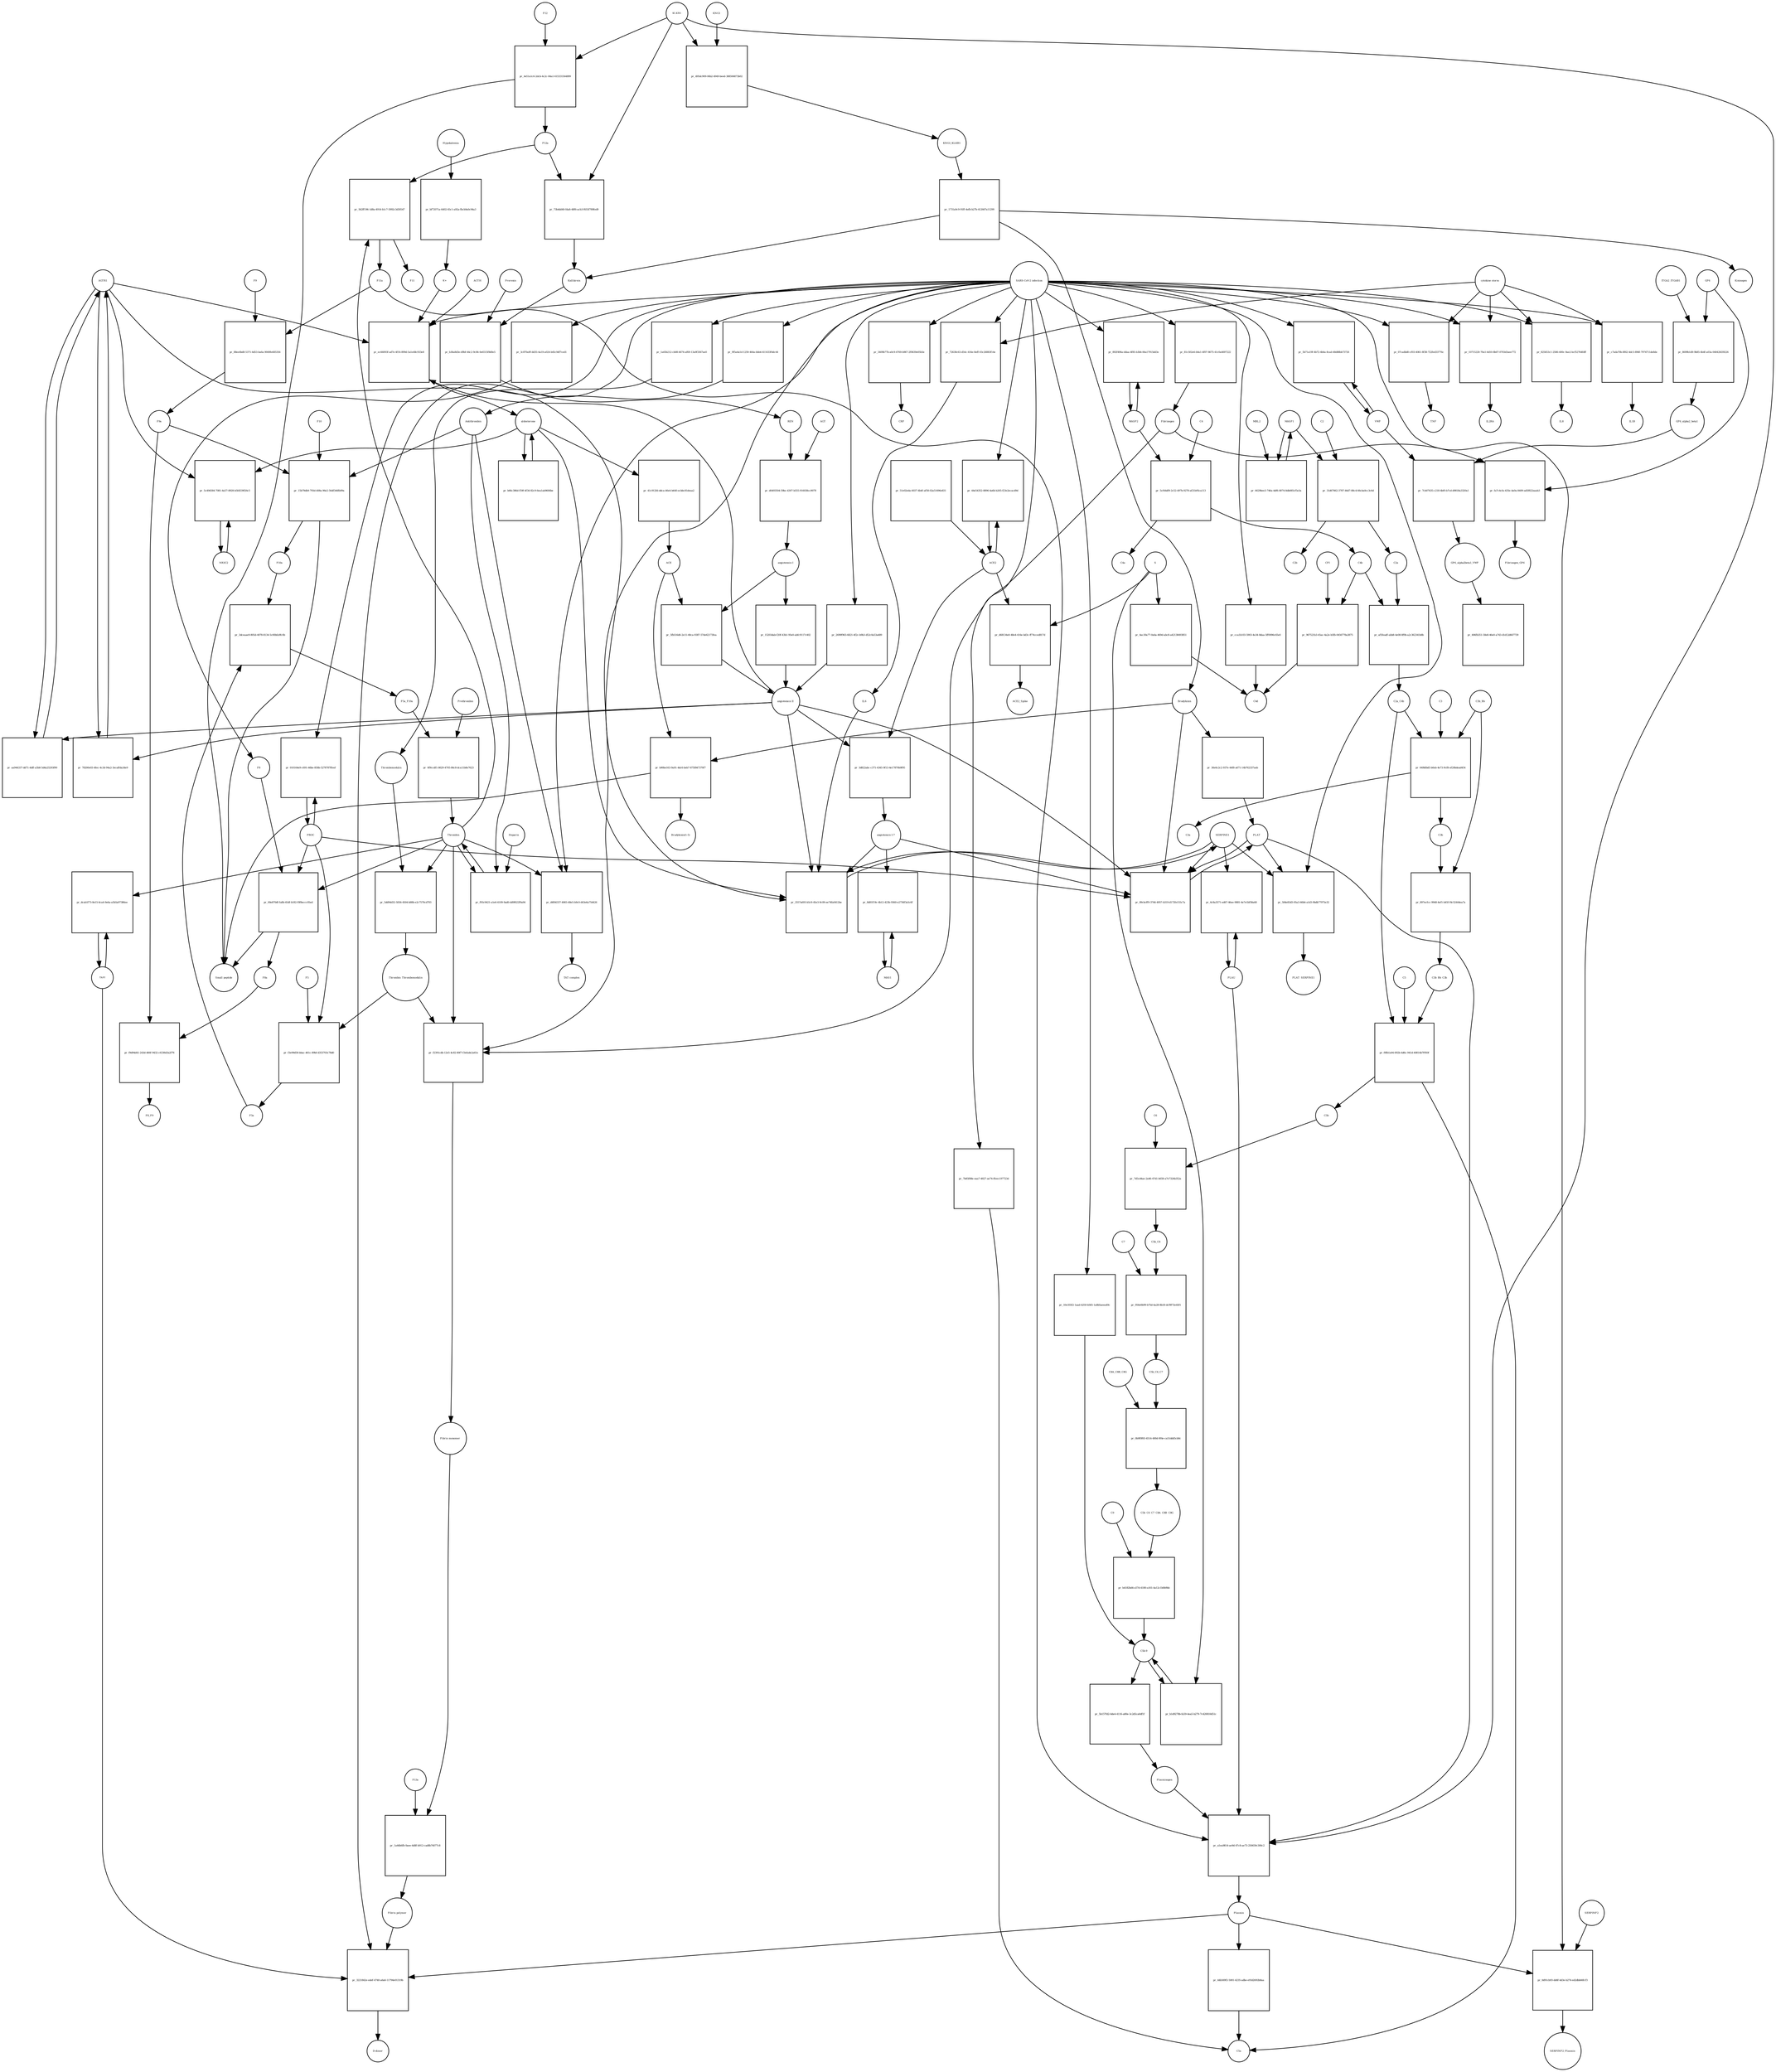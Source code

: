 strict digraph  {
F8 [annotation="urn_miriam_hgnc_3546|urn_miriam_taxonomy_9606", bipartite=0, cls=macromolecule, fontsize=4, label=F8, shape=circle];
"pr_00e870df-fa8b-45df-b182-f0f8eccc05ed" [annotation="", bipartite=1, cls=process, fontsize=4, label="pr_00e870df-fa8b-45df-b182-f0f8eccc05ed", shape=square];
"Small peptide" [annotation=urn_miriam_mesh_D010446, bipartite=0, cls=macromolecule, fontsize=4, label="Small peptide", shape=circle];
F8a [annotation="urn_miriam_hgnc.symbol_F8|urn_miriam_mesh_D015944|urn_miriam_taxonomy_9606", bipartite=0, cls=macromolecule, fontsize=4, label=F8a, shape=circle];
Thrombin [annotation="urn_miriam_hgnc_3535|urn_miriam_taxonomy_9606", bipartite=0, cls=macromolecule, fontsize=4, label=Thrombin, shape=circle];
PROC [annotation="urn_miriam_hgnc_9451|urn_miriam_taxonomy_9606", bipartite=0, cls=macromolecule, fontsize=4, label=PROC, shape=circle];
AGTR1 [annotation=urn_miriam_hgnc_336, bipartite=0, cls=macromolecule, fontsize=4, label=AGTR1, shape=circle];
"pr_aa944337-dd71-4dff-a5b8-5d4a25293f90" [annotation="", bipartite=1, cls=process, fontsize=4, label="pr_aa944337-dd71-4dff-a5b8-5d4a25293f90", shape=square];
"angiotensin II" [annotation="urn_miriam_obo.chebi_CHEBI%3A2718|urn_miriam_taxonomy_9606", bipartite=0, cls="simple chemical", fontsize=4, label="angiotensin II", shape=circle];
NR3C2 [annotation="", bipartite=0, cls=macromolecule, fontsize=4, label=NR3C2, shape=circle];
"pr_5c494584-7081-4a57-8928-b5fd539f26c5" [annotation="", bipartite=1, cls=process, fontsize=4, label="pr_5c494584-7081-4a57-8928-b5fd539f26c5", shape=square];
aldosterone [annotation="urn_miriam_obo.chebi_CHEBI%3A27584", bipartite=0, cls="simple chemical", fontsize=4, label=aldosterone, shape=circle];
"pr_b66c386d-f59f-4f34-82c9-6ea1ab9606be" [annotation="", bipartite=1, cls=process, fontsize=4, label="pr_b66c386d-f59f-4f34-82c9-6ea1ab9606be", shape=square];
SERPINE1 [annotation="", bipartite=0, cls=macromolecule, fontsize=4, label=SERPINE1, shape=circle];
"pr_2557a693-b5c9-45e3-9c09-ee74fa0412be" [annotation="", bipartite=1, cls=process, fontsize=4, label="pr_2557a693-b5c9-45e3-9c09-ee74fa0412be", shape=square];
"angiotensin I-7" [annotation="urn_miriam_obo.chebi_CHEBI%3A55438|urn_miriam_taxonomy_9606", bipartite=0, cls="simple chemical", fontsize=4, label="angiotensin I-7", shape=circle];
IL6 [annotation="urn_miriam_hgnc_6018|urn_miriam_taxonomy_9606", bipartite=0, cls=macromolecule, fontsize=4, label=IL6, shape=circle];
"pr_ec66093f-ad7e-4f16-899d-5a1e48c933e8" [annotation="", bipartite=1, cls=process, fontsize=4, label="pr_ec66093f-ad7e-4f16-899d-5a1e48c933e8", shape=square];
"SARS-CoV-2 infection" [annotation="urn_miriam_taxonomy_2697049|urn_miriam_mesh_D012327", bipartite=0, cls=phenotype, fontsize=4, label="SARS-CoV-2 infection", shape=circle];
"K+" [annotation="urn_miriam_obo.chebi_CHEBI%3A29103", bipartite=0, cls="simple chemical", fontsize=4, label="K+", shape=circle];
ACTH [annotation=urn_miriam_hgnc_9201, bipartite=0, cls="simple chemical", fontsize=4, label=ACTH, shape=circle];
"pr_2699f963-6821-4f2c-b9b3-d52c0a53a489" [annotation="", bipartite=1, cls=process, fontsize=4, label="pr_2699f963-6821-4f2c-b9b3-d52c0a53a489", shape=square];
Bradykinin [annotation="urn_miriam_obo.chebi_CHEBI%3A3165|urn_miriam_taxonomy_9606", bipartite=0, cls=macromolecule, fontsize=4, label=Bradykinin, shape=circle];
"pr_b90be163-9a91-4dc6-beb7-875f847370f7" [annotation="", bipartite=1, cls=process, fontsize=4, label="pr_b90be163-9a91-4dc6-beb7-875f847370f7", shape=square];
"Bradykinin(1-5)" [annotation="urn_miriam_mesh_C079000|urn_miriam_taxonomy_9606", bipartite=0, cls=macromolecule, fontsize=4, label="Bradykinin(1-5)", shape=circle];
ACE [annotation="urn_miriam_hgnc_2707|urn_miriam_taxonomy_9606", bipartite=0, cls=macromolecule, fontsize=4, label=ACE, shape=circle];
"pr_36e6c2c2-937e-44f8-a671-14b762337aeb" [annotation="", bipartite=1, cls=process, fontsize=4, label="pr_36e6c2c2-937e-44f8-a671-14b762337aeb", shape=square];
PLAT [annotation="urn_miriam_hgnc_9051|urn_miriam_taxonomy_9606", bipartite=0, cls=macromolecule, fontsize=4, label=PLAT, shape=circle];
"pr_78200e03-4fec-4c3d-94a2-3ecaffda3de9" [annotation="", bipartite=1, cls=process, fontsize=4, label="pr_78200e03-4fec-4c3d-94a2-3ecaffda3de9", shape=square];
MAS1 [annotation="", bipartite=0, cls=macromolecule, fontsize=4, label=MAS1, shape=circle];
"pr_8d81f19c-6b12-423b-9360-e2736f3a5c6f" [annotation="", bipartite=1, cls=process, fontsize=4, label="pr_8d81f19c-6b12-423b-9360-e2736f3a5c6f", shape=square];
Fibrinogen [annotation="urn_miriam_pubmed_19296670|urn_miriam_obo.go_GO%3A0005577|urn_miriam_hgnc_3661|urn_miriam_hgnc_3662|urn_miriam_hgnc_3694|urn_miriam_taxonomy_9606", bipartite=0, cls=complex, fontsize=4, label=Fibrinogen, shape=circle];
"pr_fa7c4cfa-435e-4a0a-8409-ad5f822aaab3" [annotation="", bipartite=1, cls=process, fontsize=4, label="pr_fa7c4cfa-435e-4a0a-8409-ad5f822aaab3", shape=square];
GP6 [annotation="urn_miriam_hgnc_HGNC%3A14388|urn_miriam_taxonomy_9606", bipartite=0, cls=macromolecule, fontsize=4, label=GP6, shape=circle];
Fibrinogen_GP6 [annotation="urn_miriam_pubmed_19296670|urn_miriam_obo.go_GO%3A0005577|urn_miriam_hgnc_HGNC%3A14388|urn_miriam_taxonomy_9606", bipartite=0, cls=complex, fontsize=4, label=Fibrinogen_GP6, shape=circle];
GP6_alpha2_beta1 [annotation="urn_miriam_pubmed_25051961|urn_miriam_taxonomy_10090|urn_miriam_hgnc_14338|urn_miriam_hgnc_6137|urn_miriam_hgnc_6153", bipartite=0, cls=complex, fontsize=4, label=GP6_alpha2_beta1, shape=circle];
"pr_7cb07435-c218-4bf0-b7cd-d9818a3320a1" [annotation="", bipartite=1, cls=process, fontsize=4, label="pr_7cb07435-c218-4bf0-b7cd-d9818a3320a1", shape=square];
VWF [annotation="urn_miriam_hgnc_12726|urn_miriam_taxonomy_9606", bipartite=0, cls=macromolecule, fontsize=4, label=VWF, shape=circle];
GP6_alpha2beta1_VWF [annotation="urn_miriam_pubmed_25051961|urn_miriam_taxonomy_10090|urn_miriam_hgnc_14338|urn_miriam_hgnc_6137|urn_miriam_hgnc_6153|urn_miriam_hgnc_12726", bipartite=0, cls=complex, fontsize=4, label=GP6_alpha2beta1_VWF, shape=circle];
"pr_8699b1d9-9b85-4b4f-a03a-04042fd39226" [annotation="", bipartite=1, cls=process, fontsize=4, label="pr_8699b1d9-9b85-4b4f-a03a-04042fd39226", shape=square];
ITGA2_ITGAB1 [annotation="urn_miriam_intact_EBI-16428357|urn_miriam_hgnc_6137|urn_miriam_hgnc_6153|urn_miriam_taxonomy_9606", bipartite=0, cls=complex, fontsize=4, label=ITGA2_ITGAB1, shape=circle];
"pr_406fb351-58e8-46e0-a743-d1d12d667739" [annotation="", bipartite=1, cls="omitted process", fontsize=4, label="pr_406fb351-58e8-46e0-a743-d1d12d667739", shape=square];
"Fibrin polymer" [annotation="urn_miriam_mesh_C465961|urn_miriam_taxonomy_9606", bipartite=0, cls=macromolecule, fontsize=4, label="Fibrin polymer", shape=circle];
"pr_3221842e-edef-4740-a6a6-11794e01319b" [annotation="", bipartite=1, cls=process, fontsize=4, label="pr_3221842e-edef-4740-a6a6-11794e01319b", shape=square];
"D-dimer" [annotation="urn_miriam_pubmed_19008457|urn_miriam_mesh_C036309|urn_miriam_taxonomy_9606", bipartite=0, cls=macromolecule, fontsize=4, label="D-dimer", shape=circle];
Plasmin [annotation="urn_miriam_hgnc.symbol_PLG|urn_miriam_mesh_D005341|urn_miriam_brenda_3.4.21.7|urn_miriam_taxonomy_9606", bipartite=0, cls=macromolecule, fontsize=4, label=Plasmin, shape=circle];
TAFI [annotation="urn_miriam_hgnc_1546|urn_miriam_taxonomy_9606", bipartite=0, cls=macromolecule, fontsize=4, label=TAFI, shape=circle];
"Fibrin monomer" [annotation="urn_miriam_mesh_C011468|urn_miriam_taxonomy_9606", bipartite=0, cls=macromolecule, fontsize=4, label="Fibrin monomer", shape=circle];
"pr_1a46b6fb-0aee-4d8f-b912-cad8b74077c8" [annotation="", bipartite=1, cls=process, fontsize=4, label="pr_1a46b6fb-0aee-4d8f-b912-cad8b74077c8", shape=square];
F13a [annotation="urn_miriam_hgnc.symbol_F13|urn_miriam_mesh_D026122|urn_miriam_brenda_2.3.2.13|urn_miriam_taxonomy_9606", bipartite=0, cls=macromolecule, fontsize=4, label=F13a, shape=circle];
"pr_07cadbd0-cf03-4061-8f38-722fed33776c" [annotation="", bipartite=1, cls=process, fontsize=4, label="pr_07cadbd0-cf03-4061-8f38-722fed33776c", shape=square];
TNF [annotation="urn_miriam_hgnc_11892|urn_miriam_taxonomy_9606", bipartite=0, cls=macromolecule, fontsize=4, label=TNF, shape=circle];
"cytokine storm" [annotation="urn_miriam_pubmed_2504360|urn_miriam_taxonomy_9606", bipartite=0, cls=phenotype, fontsize=4, label="cytokine storm", shape=circle];
"pr_44b569f2-5001-4235-adbe-e93d2692b8aa" [annotation="", bipartite=1, cls=process, fontsize=4, label="pr_44b569f2-5001-4235-adbe-e93d2692b8aa", shape=square];
C5a [annotation="urn_miriam_hgnc.symbol_C5|urn_miriam_mesh_D015936|urn_miriam_taxonomy_9606", bipartite=0, cls=macromolecule, fontsize=4, label=C5a, shape=circle];
"pr_5b157fd2-6de4-4116-a80e-3c2d5ca0df1f" [annotation="", bipartite=1, cls=process, fontsize=4, label="pr_5b157fd2-6de4-4116-a80e-3c2d5ca0df1f", shape=square];
Plasminogen [annotation="urn_miriam_hgnc_9071|urn_miriam_taxonomy_9606", bipartite=0, cls=macromolecule, fontsize=4, label=Plasminogen, shape=circle];
"C5b-9" [annotation="urn_miriam_obo.go_GO%3A0005579|urn_miriam_mesh_D015938|urn_miriam_mesh_D050776|urn_miriam_hgnc_1339|urn_miriam_hgnc_1346|urn_miriam_hgnc_1352|urn_miriam_hgnc_1353|urn_miriam_hgnc_1354|urn_miriam_hgnc_1358|urn_miriam_taxonomy_9606", bipartite=0, cls=complex, fontsize=4, label="C5b-9", shape=circle];
C2 [annotation="urn_miriam_hgnc_1248|urn_miriam_taxonomy_9606", bipartite=0, cls=macromolecule, fontsize=4, label=C2, shape=circle];
"pr_31d67662-3787-46d7-88c4-66cba0cc3c6d" [annotation="", bipartite=1, cls=process, fontsize=4, label="pr_31d67662-3787-46d7-88c4-66cba0cc3c6d", shape=square];
C2a [annotation="urn_miriam_hgnc.symbol_C2|urn_miriam_mesh_D050678|urn_miriam_taxonomy_9606", bipartite=0, cls=macromolecule, fontsize=4, label=C2a, shape=circle];
C2b [annotation="urn_miriam_hgnc.symbol_C2|urn_miriam_mesh_D050679|urn_miriam_taxonomy_9606", bipartite=0, cls=macromolecule, fontsize=4, label=C2b, shape=circle];
MASP1 [annotation="urn_miriam_hgnc_6901|urn_miriam_taxonomy_9606", bipartite=0, cls=macromolecule, fontsize=4, label=MASP1, shape=circle];
"pr_10715220-70a1-4d10-8b07-0703d3aee772" [annotation="", bipartite=1, cls=process, fontsize=4, label="pr_10715220-70a1-4d10-8b07-0703d3aee772", shape=square];
IL2RA [annotation="urn_miriam_hgnc_6008|urn_miriam_taxonomy_9606", bipartite=0, cls=macromolecule, fontsize=4, label=IL2RA, shape=circle];
"pr_825653c1-2586-400c-9ae2-bcf52764fdff" [annotation="", bipartite=1, cls=process, fontsize=4, label="pr_825653c1-2586-400c-9ae2-bcf52764fdff", shape=square];
IL8 [annotation="urn_miriam_hgnc_6025|urn_miriam_taxonomy_9606", bipartite=0, cls=macromolecule, fontsize=4, label=IL8, shape=circle];
"pr_7b85f88e-eaa7-4827-ae74-ffeec197723d" [annotation="", bipartite=1, cls=process, fontsize=4, label="pr_7b85f88e-eaa7-4827-ae74-ffeec197723d", shape=square];
"pr_72638c63-d54c-416e-8eff-03c26883f14e" [annotation="", bipartite=1, cls=process, fontsize=4, label="pr_72638c63-d54c-416e-8eff-03c26883f14e", shape=square];
"pr_c7ada70b-8f62-4dc5-896f-7974711de8de" [annotation="", bipartite=1, cls=process, fontsize=4, label="pr_c7ada70b-8f62-4dc5-896f-7974711de8de", shape=square];
IL1B [annotation="urn_miriam_hgnc_5992|urn_miriam_taxonomy_9606", bipartite=0, cls=macromolecule, fontsize=4, label=IL1B, shape=circle];
Prorenin [annotation="urn_miriam_hgnc_9958|urn_miriam_taxonomy_9606", bipartite=0, cls=macromolecule, fontsize=4, label=Prorenin, shape=circle];
"pr_b36a8d3e-d9bf-44c2-9c84-0e6515f8d0e5" [annotation="", bipartite=1, cls=process, fontsize=4, label="pr_b36a8d3e-d9bf-44c2-9c84-0e6515f8d0e5", shape=square];
REN [annotation="urn_miriam_hgnc.symbol_REN|urn_miriam_taxonomy_9606", bipartite=0, cls=macromolecule, fontsize=4, label=REN, shape=circle];
Kallikrein [annotation="urn_miriam_hgnc.symbol_KLKB1|urn_miriam_mesh_D020842|urn_miriam_brenda_3.4.21.34|urn_miriam_taxonomy_9606", bipartite=0, cls=macromolecule, fontsize=4, label=Kallikrein, shape=circle];
KLKB1 [annotation="urn_miriam_hgnc_6371|urn_miriam_taxonomy_9606", bipartite=0, cls=macromolecule, fontsize=4, label=KLKB1, shape=circle];
"pr_73b4dd40-fda8-48f6-acb3-f655f789fed9" [annotation="", bipartite=1, cls=process, fontsize=4, label="pr_73b4dd40-fda8-48f6-acb3-f655f789fed9", shape=square];
F12a [annotation="urn_miriam_hgnc.symbol_F12|urn_miriam_mesh_D015956|urn_miriam_brenda_3.4.21.38|urn_miriam_taxonomy_9606", bipartite=0, cls=macromolecule, fontsize=4, label=F12a, shape=circle];
"pr_1a65b212-cb08-4674-af69-13a9f3367ae0" [annotation="", bipartite=1, cls=process, fontsize=4, label="pr_1a65b212-cb08-4674-af69-13a9f3367ae0", shape=square];
Thrombomodulin [annotation="urn_miriam_hgnc_11784|urn_miriam_taxonomy_9606", bipartite=0, cls=macromolecule, fontsize=4, label=Thrombomodulin, shape=circle];
"pr_0d91cb93-dd6f-4d3e-b274-ed2dbb66fcf3" [annotation="", bipartite=1, cls=process, fontsize=4, label="pr_0d91cb93-dd6f-4d3e-b274-ed2dbb66fcf3", shape=square];
SERPINF2 [annotation="urn_miriam_hgnc_9075|urn_miriam_taxonomy_9606", bipartite=0, cls=macromolecule, fontsize=4, label=SERPINF2, shape=circle];
SERPINF2_Plasmin [annotation="urn_miriam_pubmed_2437112|urn_miriam_biogrid_314240|urn_miriam_hgnc_9075|urn_miriam_mesh_D005341|urn_miriam_taxonomy_9606", bipartite=0, cls=complex, fontsize=4, label=SERPINF2_Plasmin, shape=circle];
"pr_cca1b103-5903-4e34-8daa-5ff0096c65e0" [annotation="", bipartite=1, cls=process, fontsize=4, label="pr_cca1b103-5903-4e34-8daa-5ff0096c65e0", shape=square];
C4d [annotation="urn_miriam_hgnc.symbol_C4b|urn_miriam_mesh_C032261|urn_miriam_taxonomy_9606", bipartite=0, cls=macromolecule, fontsize=4, label=C4d, shape=circle];
"pr_10e355f2-1aad-4250-b565-1a8b5aeea49c" [annotation="", bipartite=1, cls=process, fontsize=4, label="pr_10e355f2-1aad-4250-b565-1a8b5aeea49c", shape=square];
"pr_010164e9-c691-46be-858b-5278787ffeef" [annotation="", bipartite=1, cls=process, fontsize=4, label="pr_010164e9-c691-46be-858b-5278787ffeef", shape=square];
"pr_5b71a19f-4b72-4b6a-8cad-48d88bb73726" [annotation="", bipartite=1, cls=process, fontsize=4, label="pr_5b71a19f-4b72-4b6a-8cad-48d88bb73726", shape=square];
"pr_3409b77b-a0c9-4769-b967-2f0639e05b5e" [annotation="", bipartite=1, cls=process, fontsize=4, label="pr_3409b77b-a0c9-4769-b967-2f0639e05b5e", shape=square];
CRP [annotation="urn_miriam_hgnc_2367|urn_miriam_taxonomy_9606", bipartite=0, cls=macromolecule, fontsize=4, label=CRP, shape=circle];
"pr_b1d9278b-fa59-4ea5-b279-7c420810d51c" [annotation="", bipartite=1, cls=process, fontsize=4, label="pr_b1d9278b-fa59-4ea5-b279-7c420810d51c", shape=square];
S [annotation="urn_miriam_uniprot_P0DTC2|urn_miriam_uniprot_P59594|urn_miriam_taxonomy_2697049", bipartite=0, cls=macromolecule, fontsize=4, label=S, shape=circle];
"pr_4ac30a77-0a6a-469d-abc8-a42138493851" [annotation="", bipartite=1, cls=process, fontsize=4, label="pr_4ac30a77-0a6a-469d-abc8-a42138493851", shape=square];
"pr_3d822abc-c371-4345-9f13-4e17870b9f95" [annotation="", bipartite=1, cls=process, fontsize=4, label="pr_3d822abc-c371-4345-9f13-4e17870b9f95", shape=square];
ACE2 [annotation="urn_miriam_hgnc_13557|urn_miriam_taxonomy_9606", bipartite=0, cls=macromolecule, fontsize=4, label=ACE2, shape=circle];
"pr_51e02eda-6037-4b4f-af58-02a51696e831" [annotation="", bipartite=1, cls=process, fontsize=4, label="pr_51e02eda-6037-4b4f-af58-02a51696e831", shape=square];
"pr_d68134e0-48e4-416e-bd3c-ff74cced817d" [annotation="", bipartite=1, cls=process, fontsize=4, label="pr_d68134e0-48e4-416e-bd3c-ff74cced817d", shape=square];
ACE2_Spike [annotation="urn_miriam_pdb_6CS2|urn_miriam_hgnc_13557|urn_miriam_uniprot_P0DTC2|urn_miriam_taxonomy_9606|urn_miriam_taxonomy_2697049", bipartite=0, cls=complex, fontsize=4, label=ACE2_Spike, shape=circle];
"pr_44e54352-8896-4a6b-b265-f23e2ecacd9d" [annotation="", bipartite=1, cls=process, fontsize=4, label="pr_44e54352-8896-4a6b-b265-f23e2ecacd9d", shape=square];
"pr_9f5a4a1d-1259-464a-bbb4-411633f4dc44" [annotation="", bipartite=1, cls=process, fontsize=4, label="pr_9f5a4a1d-1259-464a-bbb4-411633f4dc44", shape=square];
Antithrombin [annotation="urn_miriam_hgnc_775|urn_miriam_taxonomy_9606", bipartite=0, cls=macromolecule, fontsize=4, label=Antithrombin, shape=circle];
"pr_3c870a9f-dd35-4a19-a024-b45c9df7ced1" [annotation="", bipartite=1, cls=process, fontsize=4, label="pr_3c870a9f-dd35-4a19-a024-b45c9df7ced1", shape=square];
C4b [annotation="urn_miriam_hgnc_1324|urn_miriam_taxonomy_9606", bipartite=0, cls=macromolecule, fontsize=4, label=C4b, shape=circle];
"pr_967521b3-45ac-4a2e-b5fb-0456778a3875" [annotation="", bipartite=1, cls=process, fontsize=4, label="pr_967521b3-45ac-4a2e-b5fb-0456778a3875", shape=square];
CFI [annotation="urn_miriam_hgnc_2771|urn_miriam_taxonomy_9606", bipartite=0, cls=macromolecule, fontsize=4, label=CFI, shape=circle];
C3b [annotation="urn_miriam_hgnc.symbol_C3|urn_miriam_mesh_D003179|urn_miriam_taxonomy_9606", bipartite=0, cls=macromolecule, fontsize=4, label=C3b, shape=circle];
"pr_897ecfcc-9948-4ef1-b45f-f4c52444ea7a" [annotation="", bipartite=1, cls=process, fontsize=4, label="pr_897ecfcc-9948-4ef1-b45f-f4c52444ea7a", shape=square];
C3b_Bb [annotation="urn_miriam_pubmed_12440962|urn_miriam_brenda_3.4.21.47|urn_miriam_mesh_D051561|urn_miriam_mesh_D003179|urn_miriam_hgnc_1037|urn_miriam_taxonomy_9606", bipartite=0, cls=complex, fontsize=4, label=C3b_Bb, shape=circle];
C3b_Bb_C3b [annotation="urn_miriam_pubmed_12440962|urn_miriam_brenda_34.4.21.47|urn_miriam_mesh_D051566|urn_miriam_mesh_D003179|urn_miriam_hgnc_1037|urn_miriam_taxonomy_9606", bipartite=0, cls=complex, fontsize=4, label=C3b_Bb_C3b, shape=circle];
"pr_af5feadf-abb8-4e08-8f9b-a2c362341b8b" [annotation="", bipartite=1, cls=process, fontsize=4, label="pr_af5feadf-abb8-4e08-8f9b-a2c362341b8b", shape=square];
C2a_C4b [annotation="urn_miriam_mesh_D051574|urn_miriam_brenda_3.4.21.43|urn_miriam_mesh_D050678|urn_miriam_hgnc_1324|urn_miriam_taxonomy_9606", bipartite=0, cls=complex, fontsize=4, label=C2a_C4b, shape=circle];
C4 [annotation="urn_miriam_mesh_D00318|urn_miriam_taxonomy_9606", bipartite=0, cls=macromolecule, fontsize=4, label=C4, shape=circle];
"pr_5cf44df9-2c52-497b-9278-af21b95ca113" [annotation="", bipartite=1, cls=process, fontsize=4, label="pr_5cf44df9-2c52-497b-9278-af21b95ca113", shape=square];
C4a [annotation="urn_miriam_hgnc_1323|urn_miriam_taxonomy_9606", bipartite=0, cls=macromolecule, fontsize=4, label=C4a, shape=circle];
MASP2 [annotation="urn_miriam_hgnc_6902|urn_miriam_taxonomy_9606", bipartite=0, cls=macromolecule, fontsize=4, label=MASP2, shape=circle];
"pr_6629bee3-746a-4df6-8074-8db085cf5e3a" [annotation="", bipartite=1, cls=process, fontsize=4, label="pr_6629bee3-746a-4df6-8074-8db085cf5e3a", shape=square];
MBL2 [annotation="urn_miriam_hgnc_6902|urn_miriam_taxonomy_9606", bipartite=0, cls=macromolecule, fontsize=4, label=MBL2, shape=circle];
"pr_892f496a-ddaa-4f85-b3b4-84a17915dd3e" [annotation="", bipartite=1, cls=process, fontsize=4, label="pr_892f496a-ddaa-4f85-b3b4-84a17915dd3e", shape=square];
PLAU [annotation="urn_miriam_hgnc_9052|urn_miriam_taxonomy_9606", bipartite=0, cls=macromolecule, fontsize=4, label=PLAU, shape=circle];
"pr_6c8a3571-ed67-46ee-9881-4e7e1bf58a68" [annotation="", bipartite=1, cls=process, fontsize=4, label="pr_6c8a3571-ed67-46ee-9881-4e7e1bf58a68", shape=square];
C5b_C6_C7_C8A_C8B_C8G [annotation="urn_miriam_pubmed_28630159|urn_miriam_mesh_C042295|urn_miriam_mesh_D050776|urn_miriam_hgnc_1339|urn_miriam_hgnc_1352|urn_miriam_hgnc_1353|urn_miriam_hgnc_1354|urn_miriam_taxonomy_9606", bipartite=0, cls=complex, fontsize=4, label=C5b_C6_C7_C8A_C8B_C8G, shape=circle];
"pr_b4182bd4-a57d-4180-a161-4a12c1b0b9bb" [annotation="", bipartite=1, cls=process, fontsize=4, label="pr_b4182bd4-a57d-4180-a161-4a12c1b0b9bb", shape=square];
C9 [annotation="urn_miriam_hgnc_1358|urn_miriam_taxonomy_9606", bipartite=0, cls=macromolecule, fontsize=4, label=C9, shape=circle];
C5b_C6_C7 [annotation="urn_miriam_pubmed_28630159|urn_miriam_mesh_C037453|urn_miriam_mesh_D050776|urn_miriam_hgnc_1339|urn_miriam_hgnc_1346|urn_miriam_taxonomy_9606", bipartite=0, cls=complex, fontsize=4, label=C5b_C6_C7, shape=circle];
"pr_0b9f0f65-4514-400d-9f4e-ca51ddd5cb8c" [annotation="", bipartite=1, cls=process, fontsize=4, label="pr_0b9f0f65-4514-400d-9f4e-ca51ddd5cb8c", shape=square];
C8A_C8B_C8G [annotation="urn_miriam_mesh_D003185|urn_miriam_hgnc_1353|urn_miriam_hgnc_1352|urn_miriam_hgnc_1354|urn_miriam_taxonomy_9606", bipartite=0, cls=complex, fontsize=4, label=C8A_C8B_C8G, shape=circle];
C5b_C6 [annotation="urn_miriam_mesh_C050974|urn_miriam_mesh_D050776|urn_miriam_hgnc_1339|urn_miriam_taxonomy_9606", bipartite=0, cls=complex, fontsize=4, label=C5b_C6, shape=circle];
"pr_956e0b99-b75d-4a28-8b18-dcf9f72e45f1" [annotation="", bipartite=1, cls=process, fontsize=4, label="pr_956e0b99-b75d-4a28-8b18-dcf9f72e45f1", shape=square];
C7 [annotation="urn_miriam_hgnc_HGNC%3A1346|urn_miriam_taxonomy_9606", bipartite=0, cls=macromolecule, fontsize=4, label=C7, shape=circle];
C5b [annotation="urn_miriam_hgnc.symbol_C5|urn_miriam_mesh_D050776|urn_miriam_taxonomy_9606", bipartite=0, cls=macromolecule, fontsize=4, label=C5b, shape=circle];
"pr_7d5cd4ae-2a46-47d1-b658-a7e7324b352a" [annotation="", bipartite=1, cls=process, fontsize=4, label="pr_7d5cd4ae-2a46-47d1-b658-a7e7324b352a", shape=square];
C6 [annotation="urn_miriam_hgnc_1339|urn_miriam_taxonomy_9606", bipartite=0, cls=macromolecule, fontsize=4, label=C6, shape=circle];
C5 [annotation="urn_miriam_hgnc_1331|urn_miriam_taxonomy_9606", bipartite=0, cls=macromolecule, fontsize=4, label=C5, shape=circle];
"pr_f8fb1a04-692b-4d6c-941d-40814b7f950f" [annotation="", bipartite=1, cls=process, fontsize=4, label="pr_f8fb1a04-692b-4d6c-941d-40814b7f950f", shape=square];
C3 [annotation="urn_miriam_hgnc_1318|urn_miriam_taxonomy_9606", bipartite=0, cls=macromolecule, fontsize=4, label=C3, shape=circle];
"pr_649bfbd5-b6eb-4e73-9cf8-ef20bdead454" [annotation="", bipartite=1, cls=process, fontsize=4, label="pr_649bfbd5-b6eb-4e73-9cf8-ef20bdead454", shape=square];
C3a [annotation="urn_miriam_hgnc.symbol_C3|urn_miriam_mesh_D015926|urn_miriam_taxonomy_9606", bipartite=0, cls=macromolecule, fontsize=4, label=C3a, shape=circle];
"pr_5dd94d32-5836-4504-b88b-e2c7570cd793" [annotation="", bipartite=1, cls=process, fontsize=4, label="pr_5dd94d32-5836-4504-b88b-e2c7570cd793", shape=square];
Thrombin_Thrombomodulin [annotation="urn_miriam_pubmed_6282863|urn_miriam_taxonomy_9986|urn_miriam_biogrid_283352|urn_miriam_mesh_D013917|urn_miriam_hgnc_11784", bipartite=0, cls=complex, fontsize=4, label=Thrombin_Thrombomodulin, shape=circle];
"pr_f2391cdb-12e5-4c82-80f7-f3efade2a61e" [annotation="", bipartite=1, cls=process, fontsize=4, label="pr_f2391cdb-12e5-4c82-80f7-f3efade2a61e", shape=square];
KNG1_KLKB1 [annotation="urn_miriam_pubmed_17598838|urn_miriam_intact_EBI-10087151|urn_miriam_hgnc_6371|urn_miriam_hgnc_6383|urn_miriam_taxonomy_9606", bipartite=0, cls=complex, fontsize=4, label=KNG1_KLKB1, shape=circle];
"pr_1731a9c9-91ff-4efb-b27b-412667a11299" [annotation="", bipartite=1, cls=process, fontsize=4, label="pr_1731a9c9-91ff-4efb-b27b-412667a11299", shape=square];
Kininogen [annotation="urn_miriam_hgnc.symbol_KNG1|urn_miriam_mesh_D019679|urn_miriam_taxonomy_9606", bipartite=0, cls=macromolecule, fontsize=4, label=Kininogen, shape=circle];
"pr_81c502e6-b0a1-4f07-8675-41c0a4697222" [annotation="", bipartite=1, cls=process, fontsize=4, label="pr_81c502e6-b0a1-4f07-8675-41c0a4697222", shape=square];
"angiotensin I" [annotation="urn_miriam_obo.chebi_CHEBI%3A2718|urn_miriam_taxonomy_9606", bipartite=0, cls="simple chemical", fontsize=4, label="angiotensin I", shape=circle];
"pr_15203dab-f20f-43b1-95e0-abfc9117c402" [annotation="", bipartite=1, cls=process, fontsize=4, label="pr_15203dab-f20f-43b1-95e0-abfc9117c402", shape=square];
"pr_584e83d3-05a3-46b4-a1d3-9bdb77975e32" [annotation="", bipartite=1, cls=process, fontsize=4, label="pr_584e83d3-05a3-46b4-a1d3-9bdb77975e32", shape=square];
PLAT_SERPINE1 [annotation="urn_miriam_pubmed_22449964|urn_miriam_intact_EBI-7800882|urn_miriam_hgnc_9051|urn_miriam_hgnc_8593|urn_miriam_taxonomy_9606", bipartite=0, cls=complex, fontsize=4, label=PLAT_SERPINE1, shape=circle];
"pr_dcab1f73-8e15-4ca4-9e6a-a5b5a97386ee" [annotation="", bipartite=1, cls=process, fontsize=4, label="pr_dcab1f73-8e15-4ca4-9e6a-a5b5a97386ee", shape=square];
"pr_89cbcff9-3746-4957-b319-d172fe155c7a" [annotation="", bipartite=1, cls=process, fontsize=4, label="pr_89cbcff9-3746-4957-b319-d172fe155c7a", shape=square];
"pr_d4f64337-4065-48e5-b9c0-d43e6a754426" [annotation="", bipartite=1, cls=process, fontsize=4, label="pr_d4f64337-4065-48e5-b9c0-d43e6a754426", shape=square];
"TAT complex" [annotation="urn_miriam_pubmed_22930518|urn_miriam_mesh_C046193|urn_miriam_mesh_D013917|urn_miriam_hgnc_775|urn_miriam_taxonomy_9606", bipartite=0, cls=complex, fontsize=4, label="TAT complex", shape=circle];
"pr_a1ea9814-ae9d-47c8-ae73-250659c300c2" [annotation="", bipartite=1, cls=process, fontsize=4, label="pr_a1ea9814-ae9d-47c8-ae73-250659c300c2", shape=square];
F11a [annotation="urn_miriam_hgnc.symbol_F11|urn_miriam_mesh_D015945|urn_miriam_brenda_3.4.21.27|urn_miriam_taxonomy_9606", bipartite=0, cls=macromolecule, fontsize=4, label=F11a, shape=circle];
"pr_f93c9421-a1e6-4109-9ad0-dd9f622f9a94" [annotation="", bipartite=1, cls=process, fontsize=4, label="pr_f93c9421-a1e6-4109-9ad0-dd9f622f9a94", shape=square];
Heparin [annotation="urn_miriam_pubmed_708377|urn_miriam_obo.chebi_CHEBI%3A28304|urn_miriam_taxonomy_9606", bipartite=0, cls="simple chemical", fontsize=4, label=Heparin, shape=circle];
Prothrombin [annotation="urn_miriam_hgnc_3535|urn_miriam_taxonomy_9606", bipartite=0, cls=macromolecule, fontsize=4, label=Prothrombin, shape=circle];
"pr_0f9ccdf1-8629-4705-86c8-dca11b8e7623" [annotation="", bipartite=1, cls=process, fontsize=4, label="pr_0f9ccdf1-8629-4705-86c8-dca11b8e7623", shape=square];
F5a_F10a [annotation="urn_miriam_pubmed_2303476|urn_miriam_mesh_C022475|urn_miriam_mesh_D15943|urn_miriam_mesh_D015951|urn_miriam_taxonomy_9606", bipartite=0, cls=complex, fontsize=4, label=F5a_F10a, shape=circle];
F10a [annotation="urn_miriam_hgnc.symbol_F10|urn_miriam_mesh_D015951|urn_miriam_brenda_3.4.21.6|urn_miriam_taxonomy_9606", bipartite=0, cls=macromolecule, fontsize=4, label=F10a, shape=circle];
"pr_3dceaae9-805d-4078-8134-5c00bfa9fc0b" [annotation="", bipartite=1, cls=process, fontsize=4, label="pr_3dceaae9-805d-4078-8134-5c00bfa9fc0b", shape=square];
F5a [annotation="urn_miriam_hgnc.symbol_F5|urn_miriam_mesh_D015943|urn_miriam_taxonomy_9606", bipartite=0, cls=macromolecule, fontsize=4, label=F5a, shape=circle];
F5 [annotation="urn_miriam_hgnc_3541|urn_miriam_taxonomy_9606", bipartite=0, cls=macromolecule, fontsize=4, label=F5, shape=circle];
"pr_f3e99d58-bbac-461c-89bf-d353703c78d0" [annotation="", bipartite=1, cls=process, fontsize=4, label="pr_f3e99d58-bbac-461c-89bf-d353703c78d0", shape=square];
F9a [annotation="urn_miriam_hgnc.symbol_F9|urn_miriam_mesh_D015949|urn_miriam_taxonomy_9606", bipartite=0, cls=macromolecule, fontsize=4, label=F9a, shape=circle];
"pr_f9d94d41-243d-466f-9432-c6336d3a2f76" [annotation="", bipartite=1, cls=process, fontsize=4, label="pr_f9d94d41-243d-466f-9432-c6336d3a2f76", shape=square];
F8_F9 [annotation="urn_miriam_pubmed_22471307|urn_miriam_hgnc_3546|urn_miriam_hgnc_35531|urn_miriam_intact_EBI-11621595|urn_miriam_taxonomy_9606", bipartite=0, cls=complex, fontsize=4, label=F8_F9, shape=circle];
F9 [annotation="urn_miriam_hgnc_35531|urn_miriam_taxonomy_9606", bipartite=0, cls=macromolecule, fontsize=4, label=F9, shape=circle];
"pr_88ee4bd8-5371-4d53-ba6a-9049fe685356" [annotation="", bipartite=1, cls=process, fontsize=4, label="pr_88ee4bd8-5371-4d53-ba6a-9049fe685356", shape=square];
"pr_495dc909-06b2-4949-beed-388506873b02" [annotation="", bipartite=1, cls=process, fontsize=4, label="pr_495dc909-06b2-4949-beed-388506873b02", shape=square];
KNG1 [annotation="urn_miriam_hgnc.symbol_6383|urn_miriam_taxonomy_9606", bipartite=0, cls=macromolecule, fontsize=4, label=KNG1, shape=circle];
"pr_562ff196-1d8a-4914-b1c7-5992c3d30547" [annotation="", bipartite=1, cls=process, fontsize=4, label="pr_562ff196-1d8a-4914-b1c7-5992c3d30547", shape=square];
F11 [annotation="urn_miriam_hgnc_3529|urn_miriam_taxonomy_9606", bipartite=0, cls=macromolecule, fontsize=4, label=F11, shape=circle];
F12 [annotation="urn_miriam_hgnc_3530|urn_miriam_taxonomy_9606", bipartite=0, cls=macromolecule, fontsize=4, label=F12, shape=circle];
"pr_4e51a1c6-2dcb-4c2c-84a1-615331564899" [annotation="", bipartite=1, cls=process, fontsize=4, label="pr_4e51a1c6-2dcb-4c2c-84a1-615331564899", shape=square];
"pr_5fb516d6-2e11-40ca-9387-57de62173fea" [annotation="", bipartite=1, cls=process, fontsize=4, label="pr_5fb516d6-2e11-40ca-9387-57de62173fea", shape=square];
F10 [annotation="urn_miriam_hgnc_3528|urn_miriam_taxonomy_9606", bipartite=0, cls=macromolecule, fontsize=4, label=F10, shape=circle];
"pr_15b79db9-793d-408a-96e2-56df346fb09a" [annotation="", bipartite=1, cls=process, fontsize=4, label="pr_15b79db9-793d-408a-96e2-56df346fb09a", shape=square];
AGT [annotation="urn_miriam_hgnc_333|urn_miriam_taxonomy_9606", bipartite=0, cls=macromolecule, fontsize=4, label=AGT, shape=circle];
"pr_d0493504-59bc-4307-b555-916038cc9078" [annotation="", bipartite=1, cls=process, fontsize=4, label="pr_d0493504-59bc-4307-b555-916038cc9078", shape=square];
"pr_41c912fd-ddca-46e4-b640-ecbbc81deaa2" [annotation="", bipartite=1, cls=process, fontsize=4, label="pr_41c912fd-ddca-46e4-b640-ecbbc81deaa2", shape=square];
"pr_bf72071a-6402-45c1-a92a-fbcb9a0c94a3" [annotation="", bipartite=1, cls=process, fontsize=4, label="pr_bf72071a-6402-45c1-a92a-fbcb9a0c94a3", shape=square];
Hypokalemia [annotation="urn_miriam_mesh_D007008|urn_miriam_taxonomy_9606", bipartite=0, cls=phenotype, fontsize=4, label=Hypokalemia, shape=circle];
F8 -> "pr_00e870df-fa8b-45df-b182-f0f8eccc05ed"  [annotation="", interaction_type=consumption];
"pr_00e870df-fa8b-45df-b182-f0f8eccc05ed" -> "Small peptide"  [annotation="", interaction_type=production];
"pr_00e870df-fa8b-45df-b182-f0f8eccc05ed" -> F8a  [annotation="", interaction_type=production];
F8a -> "pr_f9d94d41-243d-466f-9432-c6336d3a2f76"  [annotation="", interaction_type=consumption];
Thrombin -> "pr_00e870df-fa8b-45df-b182-f0f8eccc05ed"  [annotation="urn_miriam_pubmed_15746105|urn_miriam_taxonomy_9606", interaction_type=catalysis];
Thrombin -> "pr_5dd94d32-5836-4504-b88b-e2c7570cd793"  [annotation="", interaction_type=consumption];
Thrombin -> "pr_f2391cdb-12e5-4c82-80f7-f3efade2a61e"  [annotation="urn_miriam_pubmed_6282863|urn_miriam_pubmed_28228446|urn_miriam_pubmed_2117226|urn_miriam_taxonomy_9606", interaction_type=catalysis];
Thrombin -> "pr_dcab1f73-8e15-4ca4-9e6a-a5b5a97386ee"  [annotation="urn_miriam_pubmed_23809134|urn_miriam_taxonomy_9823", interaction_type=catalysis];
Thrombin -> "pr_d4f64337-4065-48e5-b9c0-d43e6a754426"  [annotation="", interaction_type=consumption];
Thrombin -> "pr_f93c9421-a1e6-4109-9ad0-dd9f622f9a94"  [annotation="", interaction_type=consumption];
Thrombin -> "pr_562ff196-1d8a-4914-b1c7-5992c3d30547"  [annotation="urn_miriam_pubmed_21304106|urn_miriam_pubmed_8631976|urn_miriam_taxonomy_9606", interaction_type=catalysis];
PROC -> "pr_00e870df-fa8b-45df-b182-f0f8eccc05ed"  [annotation="urn_miriam_pubmed_15746105|urn_miriam_taxonomy_9606", interaction_type=inhibition];
PROC -> "pr_010164e9-c691-46be-858b-5278787ffeef"  [annotation="", interaction_type=consumption];
PROC -> "pr_89cbcff9-3746-4957-b319-d172fe155c7a"  [annotation="urn_miriam_pubmed_10373228|urn_miriam_pubmed_3124286|urn_miriam_taxonomy_9606|urn_miriam_pubmed_12091055|urn_miriam_pubmed_3096399", interaction_type=inhibition];
PROC -> "pr_f3e99d58-bbac-461c-89bf-d353703c78d0"  [annotation="urn_miriam_pubmed_6282863|urn_miriam_pubmed_6572921|urn_miriam_pubmed_2322551|urn_miriam_taxonomy_9606", interaction_type=inhibition];
AGTR1 -> "pr_aa944337-dd71-4dff-a5b8-5d4a25293f90"  [annotation="", interaction_type=consumption];
AGTR1 -> "pr_5c494584-7081-4a57-8928-b5fd539f26c5"  [annotation="urn_miriam_pubmed_21349712|urn_miriam_taxonomy_10116|urn_miriam_pubmed_7045029|urn_miriam_taxonomy_10090", interaction_type=catalysis];
AGTR1 -> "pr_2557a693-b5c9-45e3-9c09-ee74fa0412be"  [annotation="urn_miriam_pubmed_2091055|urn_miriam_taxonomy_9606|urn_miriam_pubmed_8034668|urn_miriam_pubmed_20591974|urn_miriam_pubmed_11983698", interaction_type=catalysis];
AGTR1 -> "pr_ec66093f-ad7e-4f16-899d-5a1e48c933e8"  [annotation="urn_miriam_pubmed_8404594|urn_miriam_taxonomy_9606|urn_miriam_pubmed_173529|urn_miriam_taxonomy_9615|urn_miriam_pubmed_32565254", interaction_type=catalysis];
AGTR1 -> "pr_78200e03-4fec-4c3d-94a2-3ecaffda3de9"  [annotation="", interaction_type=consumption];
"pr_aa944337-dd71-4dff-a5b8-5d4a25293f90" -> AGTR1  [annotation="", interaction_type=production];
"angiotensin II" -> "pr_aa944337-dd71-4dff-a5b8-5d4a25293f90"  [annotation="", interaction_type=stimulation];
"angiotensin II" -> "pr_2557a693-b5c9-45e3-9c09-ee74fa0412be"  [annotation="urn_miriam_pubmed_2091055|urn_miriam_taxonomy_9606|urn_miriam_pubmed_8034668|urn_miriam_pubmed_20591974|urn_miriam_pubmed_11983698", interaction_type=catalysis];
"angiotensin II" -> "pr_ec66093f-ad7e-4f16-899d-5a1e48c933e8"  [annotation="urn_miriam_pubmed_8404594|urn_miriam_taxonomy_9606|urn_miriam_pubmed_173529|urn_miriam_taxonomy_9615|urn_miriam_pubmed_32565254", interaction_type=catalysis];
"angiotensin II" -> "pr_78200e03-4fec-4c3d-94a2-3ecaffda3de9"  [annotation="urn_miriam_pubmed_8158359|urn_miriam_taxonomy_9606", interaction_type=stimulation];
"angiotensin II" -> "pr_3d822abc-c371-4345-9f13-4e17870b9f95"  [annotation="", interaction_type=consumption];
"angiotensin II" -> "pr_89cbcff9-3746-4957-b319-d172fe155c7a"  [annotation="urn_miriam_pubmed_10373228|urn_miriam_pubmed_3124286|urn_miriam_taxonomy_9606|urn_miriam_pubmed_12091055|urn_miriam_pubmed_3096399", interaction_type=catalysis];
NR3C2 -> "pr_5c494584-7081-4a57-8928-b5fd539f26c5"  [annotation="", interaction_type=consumption];
"pr_5c494584-7081-4a57-8928-b5fd539f26c5" -> NR3C2  [annotation="", interaction_type=production];
aldosterone -> "pr_5c494584-7081-4a57-8928-b5fd539f26c5"  [annotation="urn_miriam_pubmed_21349712|urn_miriam_taxonomy_10116|urn_miriam_pubmed_7045029|urn_miriam_taxonomy_10090", interaction_type=stimulation];
aldosterone -> "pr_b66c386d-f59f-4f34-82c9-6ea1ab9606be"  [annotation="", interaction_type=consumption];
aldosterone -> "pr_2557a693-b5c9-45e3-9c09-ee74fa0412be"  [annotation="urn_miriam_pubmed_2091055|urn_miriam_taxonomy_9606|urn_miriam_pubmed_8034668|urn_miriam_pubmed_20591974|urn_miriam_pubmed_11983698", interaction_type=catalysis];
aldosterone -> "pr_41c912fd-ddca-46e4-b640-ecbbc81deaa2"  [annotation="urn_miriam_pubmed_5932931|urn_miriam_taxonomy_10116", interaction_type=catalysis];
"pr_b66c386d-f59f-4f34-82c9-6ea1ab9606be" -> aldosterone  [annotation="", interaction_type=production];
SERPINE1 -> "pr_2557a693-b5c9-45e3-9c09-ee74fa0412be"  [annotation="", interaction_type=consumption];
SERPINE1 -> "pr_6c8a3571-ed67-46ee-9881-4e7e1bf58a68"  [annotation="urn_miriam_pubmed_21199867|urn_miriam_taxonomy_9606", interaction_type=inhibition];
SERPINE1 -> "pr_584e83d3-05a3-46b4-a1d3-9bdb77975e32"  [annotation="", interaction_type=consumption];
SERPINE1 -> "pr_89cbcff9-3746-4957-b319-d172fe155c7a"  [annotation="urn_miriam_pubmed_10373228|urn_miriam_pubmed_3124286|urn_miriam_taxonomy_9606|urn_miriam_pubmed_12091055|urn_miriam_pubmed_3096399", interaction_type=inhibition];
"pr_2557a693-b5c9-45e3-9c09-ee74fa0412be" -> SERPINE1  [annotation="", interaction_type=production];
"angiotensin I-7" -> "pr_2557a693-b5c9-45e3-9c09-ee74fa0412be"  [annotation="urn_miriam_pubmed_2091055|urn_miriam_taxonomy_9606|urn_miriam_pubmed_8034668|urn_miriam_pubmed_20591974|urn_miriam_pubmed_11983698", interaction_type=inhibition];
"angiotensin I-7" -> "pr_8d81f19c-6b12-423b-9360-e2736f3a5c6f"  [annotation="urn_miriam_pubmed_18026570|urn_miriam_taxonomy_10090", interaction_type=stimulation];
"angiotensin I-7" -> "pr_89cbcff9-3746-4957-b319-d172fe155c7a"  [annotation="urn_miriam_pubmed_10373228|urn_miriam_pubmed_3124286|urn_miriam_taxonomy_9606|urn_miriam_pubmed_12091055|urn_miriam_pubmed_3096399", interaction_type=inhibition];
IL6 -> "pr_2557a693-b5c9-45e3-9c09-ee74fa0412be"  [annotation="urn_miriam_pubmed_2091055|urn_miriam_taxonomy_9606|urn_miriam_pubmed_8034668|urn_miriam_pubmed_20591974|urn_miriam_pubmed_11983698", interaction_type=catalysis];
"pr_ec66093f-ad7e-4f16-899d-5a1e48c933e8" -> aldosterone  [annotation="", interaction_type=production];
"SARS-CoV-2 infection" -> "pr_ec66093f-ad7e-4f16-899d-5a1e48c933e8"  [annotation="urn_miriam_pubmed_8404594|urn_miriam_taxonomy_9606|urn_miriam_pubmed_173529|urn_miriam_taxonomy_9615|urn_miriam_pubmed_32565254", interaction_type="necessary stimulation"];
"SARS-CoV-2 infection" -> "pr_2699f963-6821-4f2c-b9b3-d52c0a53a489"  [annotation="urn_miriam_pubmed_32048163|urn_miriam_taxonomy_9606", interaction_type=catalysis];
"SARS-CoV-2 infection" -> "pr_3221842e-edef-4740-a6a6-11794e01319b"  [annotation="urn_miriam_pubmed_29096812|urn_miriam_pubmed_10574983|urn_miriam_pubmed_32172226|urn_miriam_taxonomy_9606", interaction_type="necessary stimulation"];
"SARS-CoV-2 infection" -> "pr_07cadbd0-cf03-4061-8f38-722fed33776c"  [annotation="urn_miriam_pubmed_32504360|urn_miriam_taxonomy_9606", interaction_type=stimulation];
"SARS-CoV-2 infection" -> "pr_10715220-70a1-4d10-8b07-0703d3aee772"  [annotation="urn_miriam_pubmed_32286245|urn_miriam_taxonomy_9606", interaction_type=stimulation];
"SARS-CoV-2 infection" -> "pr_825653c1-2586-400c-9ae2-bcf52764fdff"  [annotation="urn_miriam_pubmed_32286245|urn_miriam_taxonomy_9606", interaction_type=stimulation];
"SARS-CoV-2 infection" -> "pr_7b85f88e-eaa7-4827-ae74-ffeec197723d"  [annotation="urn_miriam_pmc_PMC7260598|urn_miriam_taxonomy_9606", interaction_type="necessary stimulation"];
"SARS-CoV-2 infection" -> "pr_72638c63-d54c-416e-8eff-03c26883f14e"  [annotation="urn_miriam_pubmed_32286245|urn_miriam_taxonomy_9606", interaction_type=stimulation];
"SARS-CoV-2 infection" -> "pr_c7ada70b-8f62-4dc5-896f-7974711de8de"  [annotation="urn_miriam_pubmed_32359396|urn_miriam_taxonomy_9606", interaction_type=stimulation];
"SARS-CoV-2 infection" -> "pr_1a65b212-cb08-4674-af69-13a9f3367ae0"  [annotation="urn_miriam_doi_10.1101%2F2020.04.25.20077842|urn_miriam_taxonomy_9606", interaction_type="necessary stimulation"];
"SARS-CoV-2 infection" -> "pr_0d91cb93-dd6f-4d3e-b274-ed2dbb66fcf3"  [annotation="urn_miriam_pubmed_2437112|urn_miriam_doi_10.1101%2F2020.04.25.20077842|urn_miriam_taxonomy_9606", interaction_type=stimulation];
"SARS-CoV-2 infection" -> "pr_cca1b103-5903-4e34-8daa-5ff0096c65e0"  [annotation="urn_miriam_pubmed_32299776|urn_miriam_taxonomy_9606", interaction_type=stimulation];
"SARS-CoV-2 infection" -> "pr_10e355f2-1aad-4250-b565-1a8b5aeea49c"  [annotation="urn_miriam_pmc_PMC7260598|urn_miriam_taxonomy_9606", interaction_type="necessary stimulation"];
"SARS-CoV-2 infection" -> "pr_010164e9-c691-46be-858b-5278787ffeef"  [annotation="urn_miriam_pubmed_32302438|urn_miriam_taxonomy_9606", interaction_type="necessary stimulation"];
"SARS-CoV-2 infection" -> "pr_5b71a19f-4b72-4b6a-8cad-48d88bb73726"  [annotation="urn_miriam_pubmed_32367170|urn_miriam_taxonomy_9606", interaction_type="necessary stimulation"];
"SARS-CoV-2 infection" -> "pr_3409b77b-a0c9-4769-b967-2f0639e05b5e"  [annotation="urn_miriam_pubmed_32171076|urn_miriam_taxonomy_9606", interaction_type="necessary stimulation"];
"SARS-CoV-2 infection" -> "pr_44e54352-8896-4a6b-b265-f23e2ecacd9d"  [annotation="urn_miriam_pubmed_16008552|urn_miriam_taxonomy_9606", interaction_type=inhibition];
"SARS-CoV-2 infection" -> "pr_9f5a4a1d-1259-464a-bbb4-411633f4dc44"  [annotation="urn_miriam_pubmed_32302438|urn_miriam_taxonomy_9606", interaction_type=inhibition];
"SARS-CoV-2 infection" -> "pr_3c870a9f-dd35-4a19-a024-b45c9df7ced1"  [annotation="urn_miriam_pubmed_32367170|urn_miriam_taxonomy_9606", interaction_type="necessary stimulation"];
"SARS-CoV-2 infection" -> "pr_892f496a-ddaa-4f85-b3b4-84a17915dd3e"  [annotation="urn_miriam_pubmed_11290788|urn_miriam_pubmed_32299776|urn_miriam_taxonomy_9606", interaction_type=stimulation];
"SARS-CoV-2 infection" -> "pr_f2391cdb-12e5-4c82-80f7-f3efade2a61e"  [annotation="urn_miriam_pubmed_6282863|urn_miriam_pubmed_28228446|urn_miriam_pubmed_2117226|urn_miriam_taxonomy_9606", interaction_type="necessary stimulation"];
"SARS-CoV-2 infection" -> "pr_81c502e6-b0a1-4f07-8675-41c0a4697222"  [annotation="urn_miriam_pubmed_32172226|urn_miriam_taxonomy_9606", interaction_type="necessary stimulation"];
"SARS-CoV-2 infection" -> "pr_584e83d3-05a3-46b4-a1d3-9bdb77975e32"  [annotation="urn_miriam_pubmed_22449964|urn_miriam_doi_10.1101%2F2020.04.25.20077842|urn_miriam_taxonomy_9606", interaction_type="necessary stimulation"];
"SARS-CoV-2 infection" -> "pr_d4f64337-4065-48e5-b9c0-d43e6a754426"  [annotation="urn_miriam_pubmed_8136018|urn_miriam_doi_10.1101%2F2020.04.25.20077842|urn_miriam_taxonomy_9606", interaction_type="necessary stimulation"];
"K+" -> "pr_ec66093f-ad7e-4f16-899d-5a1e48c933e8"  [annotation="urn_miriam_pubmed_8404594|urn_miriam_taxonomy_9606|urn_miriam_pubmed_173529|urn_miriam_taxonomy_9615|urn_miriam_pubmed_32565254", interaction_type=catalysis];
ACTH -> "pr_ec66093f-ad7e-4f16-899d-5a1e48c933e8"  [annotation="urn_miriam_pubmed_8404594|urn_miriam_taxonomy_9606|urn_miriam_pubmed_173529|urn_miriam_taxonomy_9615|urn_miriam_pubmed_32565254", interaction_type=catalysis];
"pr_2699f963-6821-4f2c-b9b3-d52c0a53a489" -> "angiotensin II"  [annotation="", interaction_type=production];
Bradykinin -> "pr_b90be163-9a91-4dc6-beb7-875f847370f7"  [annotation="", interaction_type=consumption];
Bradykinin -> "pr_36e6c2c2-937e-44f8-a671-14b762337aeb"  [annotation="urn_miriam_pubmed_9066005|urn_miriam_taxonomy_9606", interaction_type=stimulation];
Bradykinin -> "pr_89cbcff9-3746-4957-b319-d172fe155c7a"  [annotation="urn_miriam_pubmed_10373228|urn_miriam_pubmed_3124286|urn_miriam_taxonomy_9606|urn_miriam_pubmed_12091055|urn_miriam_pubmed_3096399", interaction_type=catalysis];
"pr_b90be163-9a91-4dc6-beb7-875f847370f7" -> "Bradykinin(1-5)"  [annotation="", interaction_type=production];
"pr_b90be163-9a91-4dc6-beb7-875f847370f7" -> "Small peptide"  [annotation="", interaction_type=production];
ACE -> "pr_b90be163-9a91-4dc6-beb7-875f847370f7"  [annotation="urn_miriam_taxonomy_9606|urn_miriam_pubmed_10969042", interaction_type=catalysis];
ACE -> "pr_5fb516d6-2e11-40ca-9387-57de62173fea"  [annotation="urn_miriam_taxonomy_9606|urn_miriam_pubmed_190881|urn_miriam_pubmed_10969042", interaction_type=catalysis];
"pr_36e6c2c2-937e-44f8-a671-14b762337aeb" -> PLAT  [annotation="", interaction_type=production];
PLAT -> "pr_584e83d3-05a3-46b4-a1d3-9bdb77975e32"  [annotation="", interaction_type=consumption];
PLAT -> "pr_89cbcff9-3746-4957-b319-d172fe155c7a"  [annotation="", interaction_type=consumption];
PLAT -> "pr_a1ea9814-ae9d-47c8-ae73-250659c300c2"  [annotation="urn_miriam_pubmed_89876|urn_miriam_taxonomy_9606|urn_miriam_pubmed_3850647|urn_miriam_pubmed_2966802|urn_miriam_pubmed_6539333", interaction_type=catalysis];
"pr_78200e03-4fec-4c3d-94a2-3ecaffda3de9" -> AGTR1  [annotation="", interaction_type=production];
MAS1 -> "pr_8d81f19c-6b12-423b-9360-e2736f3a5c6f"  [annotation="", interaction_type=consumption];
"pr_8d81f19c-6b12-423b-9360-e2736f3a5c6f" -> MAS1  [annotation="", interaction_type=production];
Fibrinogen -> "pr_fa7c4cfa-435e-4a0a-8409-ad5f822aaab3"  [annotation="", interaction_type=consumption];
Fibrinogen -> "pr_f2391cdb-12e5-4c82-80f7-f3efade2a61e"  [annotation="", interaction_type=consumption];
"pr_fa7c4cfa-435e-4a0a-8409-ad5f822aaab3" -> Fibrinogen_GP6  [annotation="", interaction_type=production];
GP6 -> "pr_fa7c4cfa-435e-4a0a-8409-ad5f822aaab3"  [annotation="", interaction_type=consumption];
GP6 -> "pr_8699b1d9-9b85-4b4f-a03a-04042fd39226"  [annotation="", interaction_type=consumption];
GP6_alpha2_beta1 -> "pr_7cb07435-c218-4bf0-b7cd-d9818a3320a1"  [annotation="", interaction_type=consumption];
"pr_7cb07435-c218-4bf0-b7cd-d9818a3320a1" -> GP6_alpha2beta1_VWF  [annotation="", interaction_type=production];
VWF -> "pr_7cb07435-c218-4bf0-b7cd-d9818a3320a1"  [annotation="", interaction_type=consumption];
VWF -> "pr_5b71a19f-4b72-4b6a-8cad-48d88bb73726"  [annotation="", interaction_type=consumption];
GP6_alpha2beta1_VWF -> "pr_406fb351-58e8-46e0-a743-d1d12d667739"  [annotation="", interaction_type=consumption];
"pr_8699b1d9-9b85-4b4f-a03a-04042fd39226" -> GP6_alpha2_beta1  [annotation="", interaction_type=production];
ITGA2_ITGAB1 -> "pr_8699b1d9-9b85-4b4f-a03a-04042fd39226"  [annotation="", interaction_type=consumption];
"Fibrin polymer" -> "pr_3221842e-edef-4740-a6a6-11794e01319b"  [annotation="", interaction_type=consumption];
"pr_3221842e-edef-4740-a6a6-11794e01319b" -> "D-dimer"  [annotation="", interaction_type=production];
Plasmin -> "pr_3221842e-edef-4740-a6a6-11794e01319b"  [annotation="urn_miriam_pubmed_29096812|urn_miriam_pubmed_10574983|urn_miriam_pubmed_32172226|urn_miriam_taxonomy_9606", interaction_type=catalysis];
Plasmin -> "pr_44b569f2-5001-4235-adbe-e93d2692b8aa"  [annotation="urn_miriam_pubmed_27077125|urn_miriam_taxonomy_10090", interaction_type="necessary stimulation"];
Plasmin -> "pr_0d91cb93-dd6f-4d3e-b274-ed2dbb66fcf3"  [annotation="", interaction_type=consumption];
TAFI -> "pr_3221842e-edef-4740-a6a6-11794e01319b"  [annotation="urn_miriam_pubmed_29096812|urn_miriam_pubmed_10574983|urn_miriam_pubmed_32172226|urn_miriam_taxonomy_9606", interaction_type=catalysis];
TAFI -> "pr_dcab1f73-8e15-4ca4-9e6a-a5b5a97386ee"  [annotation="", interaction_type=consumption];
"Fibrin monomer" -> "pr_1a46b6fb-0aee-4d8f-b912-cad8b74077c8"  [annotation="", interaction_type=consumption];
"pr_1a46b6fb-0aee-4d8f-b912-cad8b74077c8" -> "Fibrin polymer"  [annotation="", interaction_type=production];
F13a -> "pr_1a46b6fb-0aee-4d8f-b912-cad8b74077c8"  [annotation="urn_miriam_pubmed_29096812|urn_miriam_pubmed_7577232|urn_miriam_taxonomy_9606", interaction_type=catalysis];
"pr_07cadbd0-cf03-4061-8f38-722fed33776c" -> TNF  [annotation="", interaction_type=production];
"cytokine storm" -> "pr_07cadbd0-cf03-4061-8f38-722fed33776c"  [annotation="urn_miriam_pubmed_32504360|urn_miriam_taxonomy_9606", interaction_type=stimulation];
"cytokine storm" -> "pr_10715220-70a1-4d10-8b07-0703d3aee772"  [annotation="urn_miriam_pubmed_32286245|urn_miriam_taxonomy_9606", interaction_type=stimulation];
"cytokine storm" -> "pr_825653c1-2586-400c-9ae2-bcf52764fdff"  [annotation="urn_miriam_pubmed_32286245|urn_miriam_taxonomy_9606", interaction_type=stimulation];
"cytokine storm" -> "pr_72638c63-d54c-416e-8eff-03c26883f14e"  [annotation="urn_miriam_pubmed_32286245|urn_miriam_taxonomy_9606", interaction_type=stimulation];
"cytokine storm" -> "pr_c7ada70b-8f62-4dc5-896f-7974711de8de"  [annotation="urn_miriam_pubmed_32359396|urn_miriam_taxonomy_9606", interaction_type=stimulation];
"pr_44b569f2-5001-4235-adbe-e93d2692b8aa" -> C5a  [annotation="", interaction_type=production];
"pr_5b157fd2-6de4-4116-a80e-3c2d5ca0df1f" -> Plasminogen  [annotation="", interaction_type=production];
Plasminogen -> "pr_a1ea9814-ae9d-47c8-ae73-250659c300c2"  [annotation="", interaction_type=consumption];
"C5b-9" -> "pr_5b157fd2-6de4-4116-a80e-3c2d5ca0df1f"  [annotation="urn_miriam_pubmed_9012652|urn_miriam_taxonomy_9606", interaction_type=stimulation];
"C5b-9" -> "pr_b1d9278b-fa59-4ea5-b279-7c420810d51c"  [annotation="", interaction_type=consumption];
C2 -> "pr_31d67662-3787-46d7-88c4-66cba0cc3c6d"  [annotation="", interaction_type=consumption];
"pr_31d67662-3787-46d7-88c4-66cba0cc3c6d" -> C2a  [annotation="", interaction_type=production];
"pr_31d67662-3787-46d7-88c4-66cba0cc3c6d" -> C2b  [annotation="", interaction_type=production];
C2a -> "pr_af5feadf-abb8-4e08-8f9b-a2c362341b8b"  [annotation="", interaction_type=consumption];
MASP1 -> "pr_31d67662-3787-46d7-88c4-66cba0cc3c6d"  [annotation="urn_miriam_pubmed_10946292|urn_miriam_taxonomy_9606", interaction_type=catalysis];
MASP1 -> "pr_6629bee3-746a-4df6-8074-8db085cf5e3a"  [annotation="", interaction_type=consumption];
"pr_10715220-70a1-4d10-8b07-0703d3aee772" -> IL2RA  [annotation="", interaction_type=production];
"pr_825653c1-2586-400c-9ae2-bcf52764fdff" -> IL8  [annotation="", interaction_type=production];
"pr_7b85f88e-eaa7-4827-ae74-ffeec197723d" -> C5a  [annotation="", interaction_type=production];
"pr_72638c63-d54c-416e-8eff-03c26883f14e" -> IL6  [annotation="", interaction_type=production];
"pr_c7ada70b-8f62-4dc5-896f-7974711de8de" -> IL1B  [annotation="", interaction_type=production];
Prorenin -> "pr_b36a8d3e-d9bf-44c2-9c84-0e6515f8d0e5"  [annotation="", interaction_type=consumption];
"pr_b36a8d3e-d9bf-44c2-9c84-0e6515f8d0e5" -> REN  [annotation="", interaction_type=production];
REN -> "pr_d0493504-59bc-4307-b555-916038cc9078"  [annotation="urn_miriam_pubmed_10585461|urn_miriam_pubmed_30934934|urn_miriam_pubmed_6172448|urn_miriam_taxonomy_9606", interaction_type=catalysis];
Kallikrein -> "pr_b36a8d3e-d9bf-44c2-9c84-0e6515f8d0e5"  [annotation="urn_miriam_pubmed_692685|urn_miriam_taxonomy_9606", interaction_type=catalysis];
KLKB1 -> "pr_73b4dd40-fda8-48f6-acb3-f655f789fed9"  [annotation="", interaction_type=consumption];
KLKB1 -> "pr_a1ea9814-ae9d-47c8-ae73-250659c300c2"  [annotation="urn_miriam_pubmed_89876|urn_miriam_taxonomy_9606|urn_miriam_pubmed_3850647|urn_miriam_pubmed_2966802|urn_miriam_pubmed_6539333", interaction_type=catalysis];
KLKB1 -> "pr_495dc909-06b2-4949-beed-388506873b02"  [annotation="", interaction_type=consumption];
KLKB1 -> "pr_4e51a1c6-2dcb-4c2c-84a1-615331564899"  [annotation="urn_miriam_pubmed_7391081|urn_miriam_taxonomy_9606|urn_miriam_pubmed_864009", interaction_type=catalysis];
"pr_73b4dd40-fda8-48f6-acb3-f655f789fed9" -> Kallikrein  [annotation="", interaction_type=production];
F12a -> "pr_73b4dd40-fda8-48f6-acb3-f655f789fed9"  [annotation="urn_miriam_pubmed_21304106|urn_miriam_taxonomy_9606", interaction_type=catalysis];
F12a -> "pr_562ff196-1d8a-4914-b1c7-5992c3d30547"  [annotation="", interaction_type=consumption];
"pr_1a65b212-cb08-4674-af69-13a9f3367ae0" -> Thrombomodulin  [annotation="", interaction_type=production];
Thrombomodulin -> "pr_5dd94d32-5836-4504-b88b-e2c7570cd793"  [annotation="", interaction_type=consumption];
"pr_0d91cb93-dd6f-4d3e-b274-ed2dbb66fcf3" -> SERPINF2_Plasmin  [annotation="", interaction_type=production];
SERPINF2 -> "pr_0d91cb93-dd6f-4d3e-b274-ed2dbb66fcf3"  [annotation="", interaction_type=consumption];
"pr_cca1b103-5903-4e34-8daa-5ff0096c65e0" -> C4d  [annotation="", interaction_type=production];
"pr_10e355f2-1aad-4250-b565-1a8b5aeea49c" -> "C5b-9"  [annotation="", interaction_type=production];
"pr_010164e9-c691-46be-858b-5278787ffeef" -> PROC  [annotation="", interaction_type=production];
"pr_5b71a19f-4b72-4b6a-8cad-48d88bb73726" -> VWF  [annotation="", interaction_type=production];
"pr_3409b77b-a0c9-4769-b967-2f0639e05b5e" -> CRP  [annotation="", interaction_type=production];
"pr_b1d9278b-fa59-4ea5-b279-7c420810d51c" -> "C5b-9"  [annotation="", interaction_type=production];
S -> "pr_b1d9278b-fa59-4ea5-b279-7c420810d51c"  [annotation="", interaction_type=consumption];
S -> "pr_4ac30a77-0a6a-469d-abc8-a42138493851"  [annotation="", interaction_type=consumption];
S -> "pr_d68134e0-48e4-416e-bd3c-ff74cced817d"  [annotation="", interaction_type=consumption];
"pr_4ac30a77-0a6a-469d-abc8-a42138493851" -> C4d  [annotation="", interaction_type=production];
"pr_3d822abc-c371-4345-9f13-4e17870b9f95" -> "angiotensin I-7"  [annotation="", interaction_type=production];
ACE2 -> "pr_3d822abc-c371-4345-9f13-4e17870b9f95"  [annotation="urn_miriam_pubmed_23392115|urn_miriam_taxonomy_10090", interaction_type=catalysis];
ACE2 -> "pr_d68134e0-48e4-416e-bd3c-ff74cced817d"  [annotation="", interaction_type=consumption];
ACE2 -> "pr_44e54352-8896-4a6b-b265-f23e2ecacd9d"  [annotation="", interaction_type=consumption];
"pr_51e02eda-6037-4b4f-af58-02a51696e831" -> ACE2  [annotation="", interaction_type=production];
"pr_d68134e0-48e4-416e-bd3c-ff74cced817d" -> ACE2_Spike  [annotation="", interaction_type=production];
"pr_44e54352-8896-4a6b-b265-f23e2ecacd9d" -> ACE2  [annotation="", interaction_type=production];
"pr_9f5a4a1d-1259-464a-bbb4-411633f4dc44" -> Antithrombin  [annotation="", interaction_type=production];
Antithrombin -> "pr_d4f64337-4065-48e5-b9c0-d43e6a754426"  [annotation="", interaction_type=consumption];
Antithrombin -> "pr_f93c9421-a1e6-4109-9ad0-dd9f622f9a94"  [annotation="urn_miriam_pubmed_579490|urn_miriam_taxonomy_9606", interaction_type=inhibition];
Antithrombin -> "pr_15b79db9-793d-408a-96e2-56df346fb09a"  [annotation="urn_miriam_pubmed_11551226|urn_miriam_pubmed_15853774|urn_miriam_taxonomy_9606", interaction_type=inhibition];
"pr_3c870a9f-dd35-4a19-a024-b45c9df7ced1" -> F8  [annotation="", interaction_type=production];
C4b -> "pr_967521b3-45ac-4a2e-b5fb-0456778a3875"  [annotation="", interaction_type=consumption];
C4b -> "pr_af5feadf-abb8-4e08-8f9b-a2c362341b8b"  [annotation="", interaction_type=consumption];
"pr_967521b3-45ac-4a2e-b5fb-0456778a3875" -> C4d  [annotation="", interaction_type=production];
CFI -> "pr_967521b3-45ac-4a2e-b5fb-0456778a3875"  [annotation="urn_miriam_pubmed_19362461|urn_miriam_taxonomy_9606", interaction_type=catalysis];
C3b -> "pr_897ecfcc-9948-4ef1-b45f-f4c52444ea7a"  [annotation="", interaction_type=consumption];
"pr_897ecfcc-9948-4ef1-b45f-f4c52444ea7a" -> C3b_Bb_C3b  [annotation="", interaction_type=production];
C3b_Bb -> "pr_897ecfcc-9948-4ef1-b45f-f4c52444ea7a"  [annotation="", interaction_type=consumption];
C3b_Bb -> "pr_649bfbd5-b6eb-4e73-9cf8-ef20bdead454"  [annotation="urn_miriam_pubmed_427127|urn_miriam_taxonomy_9606|urn_miriam_pubmed_17395591", interaction_type=catalysis];
C3b_Bb_C3b -> "pr_f8fb1a04-692b-4d6c-941d-40814b7f950f"  [annotation="urn_miriam_pubmed_30083158|urn_miriam_taxonomy_9606|urn_miriam_pubmed_12878586", interaction_type=catalysis];
"pr_af5feadf-abb8-4e08-8f9b-a2c362341b8b" -> C2a_C4b  [annotation="", interaction_type=production];
C2a_C4b -> "pr_f8fb1a04-692b-4d6c-941d-40814b7f950f"  [annotation="urn_miriam_pubmed_30083158|urn_miriam_taxonomy_9606|urn_miriam_pubmed_12878586", interaction_type=catalysis];
C2a_C4b -> "pr_649bfbd5-b6eb-4e73-9cf8-ef20bdead454"  [annotation="urn_miriam_pubmed_427127|urn_miriam_taxonomy_9606|urn_miriam_pubmed_17395591", interaction_type=catalysis];
C4 -> "pr_5cf44df9-2c52-497b-9278-af21b95ca113"  [annotation="", interaction_type=consumption];
"pr_5cf44df9-2c52-497b-9278-af21b95ca113" -> C4b  [annotation="", interaction_type=production];
"pr_5cf44df9-2c52-497b-9278-af21b95ca113" -> C4a  [annotation="", interaction_type=production];
MASP2 -> "pr_5cf44df9-2c52-497b-9278-af21b95ca113"  [annotation="urn_miriam_pubmed_21664989|urn_miriam_taxonomy_9606", interaction_type=catalysis];
MASP2 -> "pr_892f496a-ddaa-4f85-b3b4-84a17915dd3e"  [annotation="", interaction_type=consumption];
"pr_6629bee3-746a-4df6-8074-8db085cf5e3a" -> MASP1  [annotation="", interaction_type=production];
MBL2 -> "pr_6629bee3-746a-4df6-8074-8db085cf5e3a"  [annotation="urn_miriam_pubmed_11290788|urn_miriam_taxonomy_9606", interaction_type=stimulation];
"pr_892f496a-ddaa-4f85-b3b4-84a17915dd3e" -> MASP2  [annotation="", interaction_type=production];
PLAU -> "pr_6c8a3571-ed67-46ee-9881-4e7e1bf58a68"  [annotation="", interaction_type=consumption];
PLAU -> "pr_a1ea9814-ae9d-47c8-ae73-250659c300c2"  [annotation="urn_miriam_pubmed_89876|urn_miriam_taxonomy_9606|urn_miriam_pubmed_3850647|urn_miriam_pubmed_2966802|urn_miriam_pubmed_6539333", interaction_type=catalysis];
"pr_6c8a3571-ed67-46ee-9881-4e7e1bf58a68" -> PLAU  [annotation="", interaction_type=production];
C5b_C6_C7_C8A_C8B_C8G -> "pr_b4182bd4-a57d-4180-a161-4a12c1b0b9bb"  [annotation="", interaction_type=consumption];
"pr_b4182bd4-a57d-4180-a161-4a12c1b0b9bb" -> "C5b-9"  [annotation="", interaction_type=production];
C9 -> "pr_b4182bd4-a57d-4180-a161-4a12c1b0b9bb"  [annotation="", interaction_type=consumption];
C5b_C6_C7 -> "pr_0b9f0f65-4514-400d-9f4e-ca51ddd5cb8c"  [annotation="", interaction_type=consumption];
"pr_0b9f0f65-4514-400d-9f4e-ca51ddd5cb8c" -> C5b_C6_C7_C8A_C8B_C8G  [annotation="", interaction_type=production];
C8A_C8B_C8G -> "pr_0b9f0f65-4514-400d-9f4e-ca51ddd5cb8c"  [annotation="", interaction_type=consumption];
C5b_C6 -> "pr_956e0b99-b75d-4a28-8b18-dcf9f72e45f1"  [annotation="", interaction_type=consumption];
"pr_956e0b99-b75d-4a28-8b18-dcf9f72e45f1" -> C5b_C6_C7  [annotation="", interaction_type=production];
C7 -> "pr_956e0b99-b75d-4a28-8b18-dcf9f72e45f1"  [annotation="", interaction_type=consumption];
C5b -> "pr_7d5cd4ae-2a46-47d1-b658-a7e7324b352a"  [annotation="", interaction_type=consumption];
"pr_7d5cd4ae-2a46-47d1-b658-a7e7324b352a" -> C5b_C6  [annotation="", interaction_type=production];
C6 -> "pr_7d5cd4ae-2a46-47d1-b658-a7e7324b352a"  [annotation="", interaction_type=consumption];
C5 -> "pr_f8fb1a04-692b-4d6c-941d-40814b7f950f"  [annotation="", interaction_type=consumption];
"pr_f8fb1a04-692b-4d6c-941d-40814b7f950f" -> C5b  [annotation="", interaction_type=production];
"pr_f8fb1a04-692b-4d6c-941d-40814b7f950f" -> C5a  [annotation="", interaction_type=production];
C3 -> "pr_649bfbd5-b6eb-4e73-9cf8-ef20bdead454"  [annotation="", interaction_type=consumption];
"pr_649bfbd5-b6eb-4e73-9cf8-ef20bdead454" -> C3a  [annotation="", interaction_type=production];
"pr_649bfbd5-b6eb-4e73-9cf8-ef20bdead454" -> C3b  [annotation="", interaction_type=production];
"pr_5dd94d32-5836-4504-b88b-e2c7570cd793" -> Thrombin_Thrombomodulin  [annotation="", interaction_type=production];
Thrombin_Thrombomodulin -> "pr_f2391cdb-12e5-4c82-80f7-f3efade2a61e"  [annotation="urn_miriam_pubmed_6282863|urn_miriam_pubmed_28228446|urn_miriam_pubmed_2117226|urn_miriam_taxonomy_9606", interaction_type=inhibition];
Thrombin_Thrombomodulin -> "pr_f3e99d58-bbac-461c-89bf-d353703c78d0"  [annotation="urn_miriam_pubmed_6282863|urn_miriam_pubmed_6572921|urn_miriam_pubmed_2322551|urn_miriam_taxonomy_9606", interaction_type=inhibition];
"pr_f2391cdb-12e5-4c82-80f7-f3efade2a61e" -> "Fibrin monomer"  [annotation="", interaction_type=production];
KNG1_KLKB1 -> "pr_1731a9c9-91ff-4efb-b27b-412667a11299"  [annotation="urn_miriam_pubmed_6768384|urn_miriam_pubmed_4627469|urn_miriam_taxonomy_9606", interaction_type=catalysis];
"pr_1731a9c9-91ff-4efb-b27b-412667a11299" -> Kininogen  [annotation="", interaction_type=production];
"pr_1731a9c9-91ff-4efb-b27b-412667a11299" -> Bradykinin  [annotation="", interaction_type=production];
"pr_1731a9c9-91ff-4efb-b27b-412667a11299" -> Kallikrein  [annotation="", interaction_type=production];
"pr_81c502e6-b0a1-4f07-8675-41c0a4697222" -> Fibrinogen  [annotation="", interaction_type=production];
"angiotensin I" -> "pr_15203dab-f20f-43b1-95e0-abfc9117c402"  [annotation="", interaction_type=consumption];
"angiotensin I" -> "pr_5fb516d6-2e11-40ca-9387-57de62173fea"  [annotation="", interaction_type=consumption];
"pr_15203dab-f20f-43b1-95e0-abfc9117c402" -> "angiotensin II"  [annotation="", interaction_type=production];
"pr_584e83d3-05a3-46b4-a1d3-9bdb77975e32" -> PLAT_SERPINE1  [annotation="", interaction_type=production];
"pr_dcab1f73-8e15-4ca4-9e6a-a5b5a97386ee" -> TAFI  [annotation="", interaction_type=production];
"pr_89cbcff9-3746-4957-b319-d172fe155c7a" -> PLAT  [annotation="", interaction_type=production];
"pr_d4f64337-4065-48e5-b9c0-d43e6a754426" -> "TAT complex"  [annotation="", interaction_type=production];
"pr_a1ea9814-ae9d-47c8-ae73-250659c300c2" -> Plasmin  [annotation="", interaction_type=production];
F11a -> "pr_a1ea9814-ae9d-47c8-ae73-250659c300c2"  [annotation="urn_miriam_pubmed_89876|urn_miriam_taxonomy_9606|urn_miriam_pubmed_3850647|urn_miriam_pubmed_2966802|urn_miriam_pubmed_6539333", interaction_type=catalysis];
F11a -> "pr_88ee4bd8-5371-4d53-ba6a-9049fe685356"  [annotation="urn_miriam_pubmed_9100000|urn_miriam_taxonomy_9606", interaction_type=catalysis];
"pr_f93c9421-a1e6-4109-9ad0-dd9f622f9a94" -> Thrombin  [annotation="", interaction_type=production];
Heparin -> "pr_f93c9421-a1e6-4109-9ad0-dd9f622f9a94"  [annotation="urn_miriam_pubmed_579490|urn_miriam_taxonomy_9606", interaction_type=catalysis];
Prothrombin -> "pr_0f9ccdf1-8629-4705-86c8-dca11b8e7623"  [annotation="", interaction_type=consumption];
"pr_0f9ccdf1-8629-4705-86c8-dca11b8e7623" -> Thrombin  [annotation="", interaction_type=production];
F5a_F10a -> "pr_0f9ccdf1-8629-4705-86c8-dca11b8e7623"  [annotation="urn_miriam_pubmed_4430674|urn_miriam_pubmed_3818642|urn_miriam_taxonomy_9606", interaction_type=catalysis];
F10a -> "pr_3dceaae9-805d-4078-8134-5c00bfa9fc0b"  [annotation="", interaction_type=consumption];
"pr_3dceaae9-805d-4078-8134-5c00bfa9fc0b" -> F5a_F10a  [annotation="", interaction_type=production];
F5a -> "pr_3dceaae9-805d-4078-8134-5c00bfa9fc0b"  [annotation="", interaction_type=consumption];
F5 -> "pr_f3e99d58-bbac-461c-89bf-d353703c78d0"  [annotation="", interaction_type=consumption];
"pr_f3e99d58-bbac-461c-89bf-d353703c78d0" -> F5a  [annotation="", interaction_type=production];
F9a -> "pr_f9d94d41-243d-466f-9432-c6336d3a2f76"  [annotation="", interaction_type=consumption];
F9a -> "pr_15b79db9-793d-408a-96e2-56df346fb09a"  [annotation="urn_miriam_pubmed_11551226|urn_miriam_pubmed_15853774|urn_miriam_taxonomy_9606", interaction_type=catalysis];
"pr_f9d94d41-243d-466f-9432-c6336d3a2f76" -> F8_F9  [annotation="", interaction_type=production];
F9 -> "pr_88ee4bd8-5371-4d53-ba6a-9049fe685356"  [annotation="", interaction_type=consumption];
"pr_88ee4bd8-5371-4d53-ba6a-9049fe685356" -> F9a  [annotation="", interaction_type=production];
"pr_495dc909-06b2-4949-beed-388506873b02" -> KNG1_KLKB1  [annotation="", interaction_type=production];
KNG1 -> "pr_495dc909-06b2-4949-beed-388506873b02"  [annotation="", interaction_type=consumption];
"pr_562ff196-1d8a-4914-b1c7-5992c3d30547" -> F11  [annotation="", interaction_type=production];
"pr_562ff196-1d8a-4914-b1c7-5992c3d30547" -> F11a  [annotation="", interaction_type=production];
F12 -> "pr_4e51a1c6-2dcb-4c2c-84a1-615331564899"  [annotation="", interaction_type=consumption];
"pr_4e51a1c6-2dcb-4c2c-84a1-615331564899" -> F12a  [annotation="", interaction_type=production];
"pr_4e51a1c6-2dcb-4c2c-84a1-615331564899" -> "Small peptide"  [annotation="", interaction_type=production];
"pr_5fb516d6-2e11-40ca-9387-57de62173fea" -> "angiotensin II"  [annotation="", interaction_type=production];
F10 -> "pr_15b79db9-793d-408a-96e2-56df346fb09a"  [annotation="", interaction_type=consumption];
"pr_15b79db9-793d-408a-96e2-56df346fb09a" -> F10a  [annotation="", interaction_type=production];
"pr_15b79db9-793d-408a-96e2-56df346fb09a" -> "Small peptide"  [annotation="", interaction_type=production];
AGT -> "pr_d0493504-59bc-4307-b555-916038cc9078"  [annotation="", interaction_type=consumption];
"pr_d0493504-59bc-4307-b555-916038cc9078" -> "angiotensin I"  [annotation="", interaction_type=production];
"pr_41c912fd-ddca-46e4-b640-ecbbc81deaa2" -> ACE  [annotation="", interaction_type=production];
"pr_bf72071a-6402-45c1-a92a-fbcb9a0c94a3" -> "K+"  [annotation="", interaction_type=production];
Hypokalemia -> "pr_bf72071a-6402-45c1-a92a-fbcb9a0c94a3"  [annotation="urn_miriam_pubmed_32525548|urn_miriam_taxonomy_9606", interaction_type=inhibition];
}

